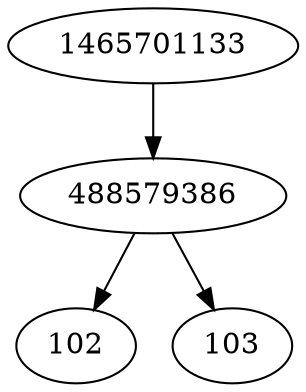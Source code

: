 strict digraph  {
488579386;
1465701133;
102;
103;
488579386 -> 102;
488579386 -> 103;
1465701133 -> 488579386;
}
